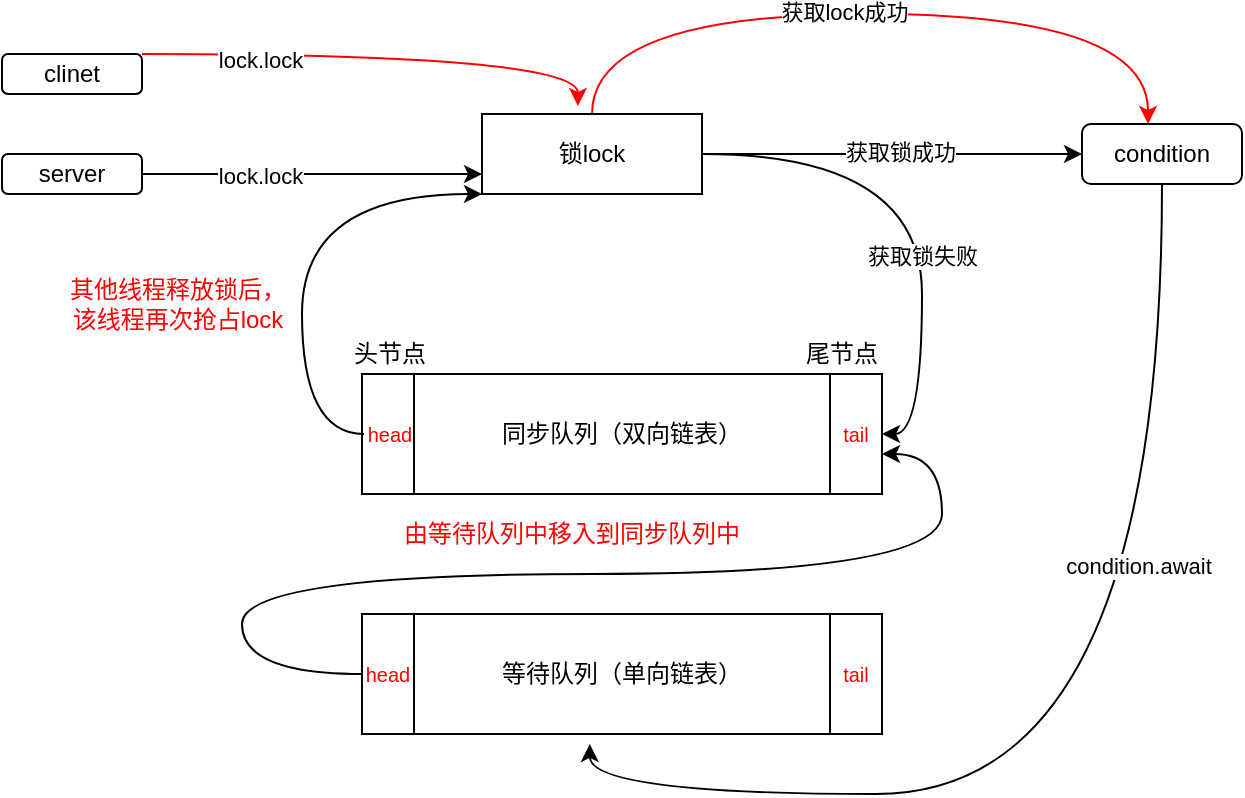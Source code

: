 <mxfile version="14.1.8" type="github">
  <diagram id="EQniDeiwJCucYwURcc62" name="第 1 页">
    <mxGraphModel dx="1183" dy="566" grid="1" gridSize="10" guides="1" tooltips="1" connect="1" arrows="1" fold="1" page="1" pageScale="1" pageWidth="827" pageHeight="1169" math="0" shadow="0">
      <root>
        <mxCell id="0" />
        <mxCell id="1" parent="0" />
        <mxCell id="yIXdv3XE3rvMQng1rq4m-22" style="edgeStyle=orthogonalEdgeStyle;rounded=0;orthogonalLoop=1;jettySize=auto;html=1;exitX=1;exitY=0.5;exitDx=0;exitDy=0;entryX=1;entryY=0.5;entryDx=0;entryDy=0;curved=1;" edge="1" parent="1" source="yIXdv3XE3rvMQng1rq4m-1" target="yIXdv3XE3rvMQng1rq4m-5">
          <mxGeometry relative="1" as="geometry" />
        </mxCell>
        <mxCell id="yIXdv3XE3rvMQng1rq4m-23" value="获取锁失败" style="edgeLabel;html=1;align=center;verticalAlign=middle;resizable=0;points=[];" vertex="1" connectable="0" parent="yIXdv3XE3rvMQng1rq4m-22">
          <mxGeometry x="0.193" relative="1" as="geometry">
            <mxPoint as="offset" />
          </mxGeometry>
        </mxCell>
        <mxCell id="yIXdv3XE3rvMQng1rq4m-24" style="edgeStyle=orthogonalEdgeStyle;curved=1;rounded=0;orthogonalLoop=1;jettySize=auto;html=1;" edge="1" parent="1" source="yIXdv3XE3rvMQng1rq4m-1" target="yIXdv3XE3rvMQng1rq4m-11">
          <mxGeometry relative="1" as="geometry" />
        </mxCell>
        <mxCell id="yIXdv3XE3rvMQng1rq4m-25" value="获取锁成功" style="edgeLabel;html=1;align=center;verticalAlign=middle;resizable=0;points=[];" vertex="1" connectable="0" parent="yIXdv3XE3rvMQng1rq4m-24">
          <mxGeometry x="0.042" y="1" relative="1" as="geometry">
            <mxPoint as="offset" />
          </mxGeometry>
        </mxCell>
        <mxCell id="yIXdv3XE3rvMQng1rq4m-36" style="edgeStyle=orthogonalEdgeStyle;curved=1;rounded=0;orthogonalLoop=1;jettySize=auto;html=1;entryX=0.413;entryY=0;entryDx=0;entryDy=0;entryPerimeter=0;strokeColor=#FF0000;exitX=0.5;exitY=0;exitDx=0;exitDy=0;" edge="1" parent="1" source="yIXdv3XE3rvMQng1rq4m-1" target="yIXdv3XE3rvMQng1rq4m-11">
          <mxGeometry relative="1" as="geometry">
            <Array as="points">
              <mxPoint x="325" y="80" />
              <mxPoint x="603" y="80" />
            </Array>
          </mxGeometry>
        </mxCell>
        <mxCell id="yIXdv3XE3rvMQng1rq4m-37" value="获取lock成功" style="edgeLabel;html=1;align=center;verticalAlign=middle;resizable=0;points=[];" vertex="1" connectable="0" parent="yIXdv3XE3rvMQng1rq4m-36">
          <mxGeometry x="-0.081" y="1" relative="1" as="geometry">
            <mxPoint as="offset" />
          </mxGeometry>
        </mxCell>
        <mxCell id="yIXdv3XE3rvMQng1rq4m-1" value="锁lock" style="rounded=0;whiteSpace=wrap;html=1;" vertex="1" parent="1">
          <mxGeometry x="270" y="130" width="110" height="40" as="geometry" />
        </mxCell>
        <mxCell id="yIXdv3XE3rvMQng1rq4m-3" value="同步队列（双向链表）" style="shape=process;whiteSpace=wrap;html=1;backgroundOutline=1;" vertex="1" parent="1">
          <mxGeometry x="210" y="260" width="260" height="60" as="geometry" />
        </mxCell>
        <mxCell id="yIXdv3XE3rvMQng1rq4m-32" style="edgeStyle=orthogonalEdgeStyle;rounded=0;orthogonalLoop=1;jettySize=auto;html=1;entryX=0;entryY=1;entryDx=0;entryDy=0;curved=1;" edge="1" parent="1" source="yIXdv3XE3rvMQng1rq4m-4" target="yIXdv3XE3rvMQng1rq4m-1">
          <mxGeometry relative="1" as="geometry">
            <Array as="points">
              <mxPoint x="180" y="290" />
              <mxPoint x="180" y="170" />
            </Array>
          </mxGeometry>
        </mxCell>
        <mxCell id="yIXdv3XE3rvMQng1rq4m-4" value="&lt;font style=&quot;font-size: 10px&quot; color=&quot;#ff0000&quot;&gt;head&lt;/font&gt;" style="text;html=1;strokeColor=none;fillColor=none;align=center;verticalAlign=middle;whiteSpace=wrap;rounded=0;" vertex="1" parent="1">
          <mxGeometry x="211" y="280" width="26" height="20" as="geometry" />
        </mxCell>
        <mxCell id="yIXdv3XE3rvMQng1rq4m-5" value="&lt;font size=&quot;1&quot; color=&quot;#ff0000&quot;&gt;tail&lt;/font&gt;" style="text;html=1;strokeColor=none;fillColor=none;align=center;verticalAlign=middle;whiteSpace=wrap;rounded=0;" vertex="1" parent="1">
          <mxGeometry x="444" y="280" width="26" height="20" as="geometry" />
        </mxCell>
        <mxCell id="yIXdv3XE3rvMQng1rq4m-6" value="头节点" style="text;html=1;strokeColor=none;fillColor=none;align=center;verticalAlign=middle;whiteSpace=wrap;rounded=0;" vertex="1" parent="1">
          <mxGeometry x="204" y="240" width="40" height="20" as="geometry" />
        </mxCell>
        <mxCell id="yIXdv3XE3rvMQng1rq4m-7" value="尾节点" style="text;html=1;strokeColor=none;fillColor=none;align=center;verticalAlign=middle;whiteSpace=wrap;rounded=0;" vertex="1" parent="1">
          <mxGeometry x="430" y="240" width="40" height="20" as="geometry" />
        </mxCell>
        <mxCell id="yIXdv3XE3rvMQng1rq4m-28" style="edgeStyle=orthogonalEdgeStyle;curved=1;rounded=0;orthogonalLoop=1;jettySize=auto;html=1;entryX=1;entryY=1;entryDx=0;entryDy=0;exitX=0;exitY=0.5;exitDx=0;exitDy=0;" edge="1" parent="1" source="yIXdv3XE3rvMQng1rq4m-9" target="yIXdv3XE3rvMQng1rq4m-5">
          <mxGeometry relative="1" as="geometry">
            <Array as="points">
              <mxPoint x="150" y="410" />
              <mxPoint x="150" y="360" />
              <mxPoint x="500" y="360" />
              <mxPoint x="500" y="300" />
            </Array>
          </mxGeometry>
        </mxCell>
        <mxCell id="yIXdv3XE3rvMQng1rq4m-8" value="等待队列（单向链表）" style="shape=process;whiteSpace=wrap;html=1;backgroundOutline=1;" vertex="1" parent="1">
          <mxGeometry x="210" y="380" width="260" height="60" as="geometry" />
        </mxCell>
        <mxCell id="yIXdv3XE3rvMQng1rq4m-9" value="&lt;font style=&quot;font-size: 10px&quot; color=&quot;#ff0000&quot;&gt;head&lt;/font&gt;" style="text;html=1;strokeColor=none;fillColor=none;align=center;verticalAlign=middle;whiteSpace=wrap;rounded=0;" vertex="1" parent="1">
          <mxGeometry x="210" y="400" width="26" height="20" as="geometry" />
        </mxCell>
        <mxCell id="yIXdv3XE3rvMQng1rq4m-10" value="&lt;font size=&quot;1&quot; color=&quot;#ff0000&quot;&gt;tail&lt;/font&gt;" style="text;html=1;strokeColor=none;fillColor=none;align=center;verticalAlign=middle;whiteSpace=wrap;rounded=0;" vertex="1" parent="1">
          <mxGeometry x="444" y="400" width="26" height="20" as="geometry" />
        </mxCell>
        <mxCell id="yIXdv3XE3rvMQng1rq4m-26" style="edgeStyle=orthogonalEdgeStyle;curved=1;rounded=0;orthogonalLoop=1;jettySize=auto;html=1;entryX=0.438;entryY=1.083;entryDx=0;entryDy=0;entryPerimeter=0;" edge="1" parent="1" source="yIXdv3XE3rvMQng1rq4m-11" target="yIXdv3XE3rvMQng1rq4m-8">
          <mxGeometry relative="1" as="geometry">
            <Array as="points">
              <mxPoint x="610" y="470" />
              <mxPoint x="324" y="470" />
            </Array>
          </mxGeometry>
        </mxCell>
        <mxCell id="yIXdv3XE3rvMQng1rq4m-27" value="condition.await" style="edgeLabel;html=1;align=center;verticalAlign=middle;resizable=0;points=[];" vertex="1" connectable="0" parent="yIXdv3XE3rvMQng1rq4m-26">
          <mxGeometry x="-0.38" y="-12" relative="1" as="geometry">
            <mxPoint as="offset" />
          </mxGeometry>
        </mxCell>
        <mxCell id="yIXdv3XE3rvMQng1rq4m-11" value="condition" style="rounded=1;whiteSpace=wrap;html=1;" vertex="1" parent="1">
          <mxGeometry x="570" y="135" width="80" height="30" as="geometry" />
        </mxCell>
        <mxCell id="yIXdv3XE3rvMQng1rq4m-20" style="edgeStyle=orthogonalEdgeStyle;rounded=0;orthogonalLoop=1;jettySize=auto;html=1;entryX=0;entryY=0.75;entryDx=0;entryDy=0;" edge="1" parent="1" source="yIXdv3XE3rvMQng1rq4m-18" target="yIXdv3XE3rvMQng1rq4m-1">
          <mxGeometry relative="1" as="geometry" />
        </mxCell>
        <mxCell id="yIXdv3XE3rvMQng1rq4m-21" value="lock.lock" style="edgeLabel;html=1;align=center;verticalAlign=middle;resizable=0;points=[];" vertex="1" connectable="0" parent="yIXdv3XE3rvMQng1rq4m-20">
          <mxGeometry x="-0.306" y="-1" relative="1" as="geometry">
            <mxPoint as="offset" />
          </mxGeometry>
        </mxCell>
        <mxCell id="yIXdv3XE3rvMQng1rq4m-18" value="server" style="rounded=1;whiteSpace=wrap;html=1;" vertex="1" parent="1">
          <mxGeometry x="30" y="150" width="70" height="20" as="geometry" />
        </mxCell>
        <mxCell id="yIXdv3XE3rvMQng1rq4m-34" style="edgeStyle=orthogonalEdgeStyle;curved=1;rounded=0;orthogonalLoop=1;jettySize=auto;html=1;entryX=0.436;entryY=-0.1;entryDx=0;entryDy=0;entryPerimeter=0;strokeColor=#FF0000;" edge="1" parent="1" source="yIXdv3XE3rvMQng1rq4m-19" target="yIXdv3XE3rvMQng1rq4m-1">
          <mxGeometry relative="1" as="geometry">
            <Array as="points">
              <mxPoint x="318" y="100" />
            </Array>
          </mxGeometry>
        </mxCell>
        <mxCell id="yIXdv3XE3rvMQng1rq4m-38" value="lock.lock" style="edgeLabel;html=1;align=center;verticalAlign=middle;resizable=0;points=[];" vertex="1" connectable="0" parent="yIXdv3XE3rvMQng1rq4m-34">
          <mxGeometry x="-0.516" y="-3" relative="1" as="geometry">
            <mxPoint as="offset" />
          </mxGeometry>
        </mxCell>
        <mxCell id="yIXdv3XE3rvMQng1rq4m-19" value="clinet" style="rounded=1;whiteSpace=wrap;html=1;" vertex="1" parent="1">
          <mxGeometry x="30" y="100" width="70" height="20" as="geometry" />
        </mxCell>
        <mxCell id="yIXdv3XE3rvMQng1rq4m-29" value="&lt;font color=&quot;#ff0000&quot;&gt;由等待队列中移入到同步队列中&lt;/font&gt;" style="text;html=1;strokeColor=none;fillColor=none;align=center;verticalAlign=middle;whiteSpace=wrap;rounded=0;" vertex="1" parent="1">
          <mxGeometry x="210" y="330" width="210" height="20" as="geometry" />
        </mxCell>
        <mxCell id="yIXdv3XE3rvMQng1rq4m-33" value="&lt;font color=&quot;#ff0000&quot;&gt;&lt;span&gt;其他线程释放锁后，&lt;br&gt;该线程再次抢占lock&lt;/span&gt;&lt;/font&gt;" style="text;html=1;strokeColor=none;fillColor=none;align=center;verticalAlign=middle;whiteSpace=wrap;rounded=0;" vertex="1" parent="1">
          <mxGeometry x="60" y="210" width="116" height="30" as="geometry" />
        </mxCell>
      </root>
    </mxGraphModel>
  </diagram>
</mxfile>
